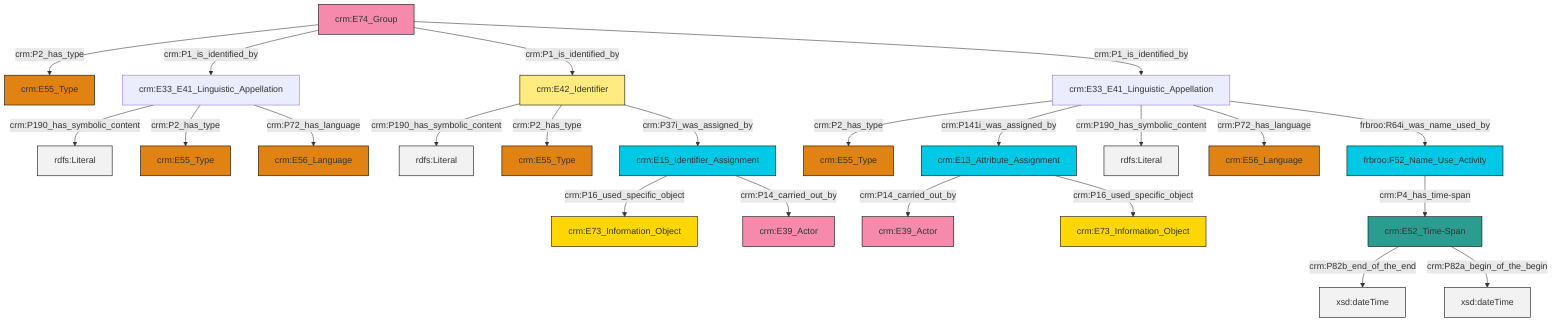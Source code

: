 graph TD
classDef Literal fill:#f2f2f2,stroke:#000000;
classDef CRM_Entity fill:#FFFFFF,stroke:#000000;
classDef Temporal_Entity fill:#00C9E6, stroke:#000000;
classDef Type fill:#E18312, stroke:#000000;
classDef Time-Span fill:#2C9C91, stroke:#000000;
classDef Appellation fill:#FFEB7F, stroke:#000000;
classDef Place fill:#008836, stroke:#000000;
classDef Persistent_Item fill:#B266B2, stroke:#000000;
classDef Conceptual_Object fill:#FFD700, stroke:#000000;
classDef Physical_Thing fill:#D2B48C, stroke:#000000;
classDef Actor fill:#f58aad, stroke:#000000;
classDef PC_Classes fill:#4ce600, stroke:#000000;
classDef Multi fill:#cccccc,stroke:#000000;

2["crm:E33_E41_Linguistic_Appellation"]:::Default -->|crm:P190_has_symbolic_content| 3[rdfs:Literal]:::Literal
4["crm:E74_Group"]:::Actor -->|crm:P2_has_type| 5["crm:E55_Type"]:::Type
0["crm:E52_Time-Span"]:::Time-Span -->|crm:P82b_end_of_the_end| 6[xsd:dateTime]:::Literal
11["crm:E13_Attribute_Assignment"]:::Temporal_Entity -->|crm:P14_carried_out_by| 12["crm:E39_Actor"]:::Actor
17["crm:E33_E41_Linguistic_Appellation"]:::Default -->|crm:P2_has_type| 15["crm:E55_Type"]:::Type
2["crm:E33_E41_Linguistic_Appellation"]:::Default -->|crm:P2_has_type| 18["crm:E55_Type"]:::Type
17["crm:E33_E41_Linguistic_Appellation"]:::Default -->|crm:P141i_was_assigned_by| 11["crm:E13_Attribute_Assignment"]:::Temporal_Entity
13["crm:E42_Identifier"]:::Appellation -->|crm:P190_has_symbolic_content| 24[rdfs:Literal]:::Literal
17["crm:E33_E41_Linguistic_Appellation"]:::Default -->|crm:P190_has_symbolic_content| 25[rdfs:Literal]:::Literal
21["crm:E15_Identifier_Assignment"]:::Temporal_Entity -->|crm:P16_used_specific_object| 9["crm:E73_Information_Object"]:::Conceptual_Object
17["crm:E33_E41_Linguistic_Appellation"]:::Default -->|crm:P72_has_language| 28["crm:E56_Language"]:::Type
13["crm:E42_Identifier"]:::Appellation -->|crm:P2_has_type| 29["crm:E55_Type"]:::Type
2["crm:E33_E41_Linguistic_Appellation"]:::Default -->|crm:P72_has_language| 30["crm:E56_Language"]:::Type
21["crm:E15_Identifier_Assignment"]:::Temporal_Entity -->|crm:P14_carried_out_by| 31["crm:E39_Actor"]:::Actor
11["crm:E13_Attribute_Assignment"]:::Temporal_Entity -->|crm:P16_used_specific_object| 7["crm:E73_Information_Object"]:::Conceptual_Object
4["crm:E74_Group"]:::Actor -->|crm:P1_is_identified_by| 2["crm:E33_E41_Linguistic_Appellation"]:::Default
4["crm:E74_Group"]:::Actor -->|crm:P1_is_identified_by| 13["crm:E42_Identifier"]:::Appellation
13["crm:E42_Identifier"]:::Appellation -->|crm:P37i_was_assigned_by| 21["crm:E15_Identifier_Assignment"]:::Temporal_Entity
32["frbroo:F52_Name_Use_Activity"]:::Temporal_Entity -->|crm:P4_has_time-span| 0["crm:E52_Time-Span"]:::Time-Span
17["crm:E33_E41_Linguistic_Appellation"]:::Default -->|frbroo:R64i_was_name_used_by| 32["frbroo:F52_Name_Use_Activity"]:::Temporal_Entity
0["crm:E52_Time-Span"]:::Time-Span -->|crm:P82a_begin_of_the_begin| 36[xsd:dateTime]:::Literal
4["crm:E74_Group"]:::Actor -->|crm:P1_is_identified_by| 17["crm:E33_E41_Linguistic_Appellation"]:::Default